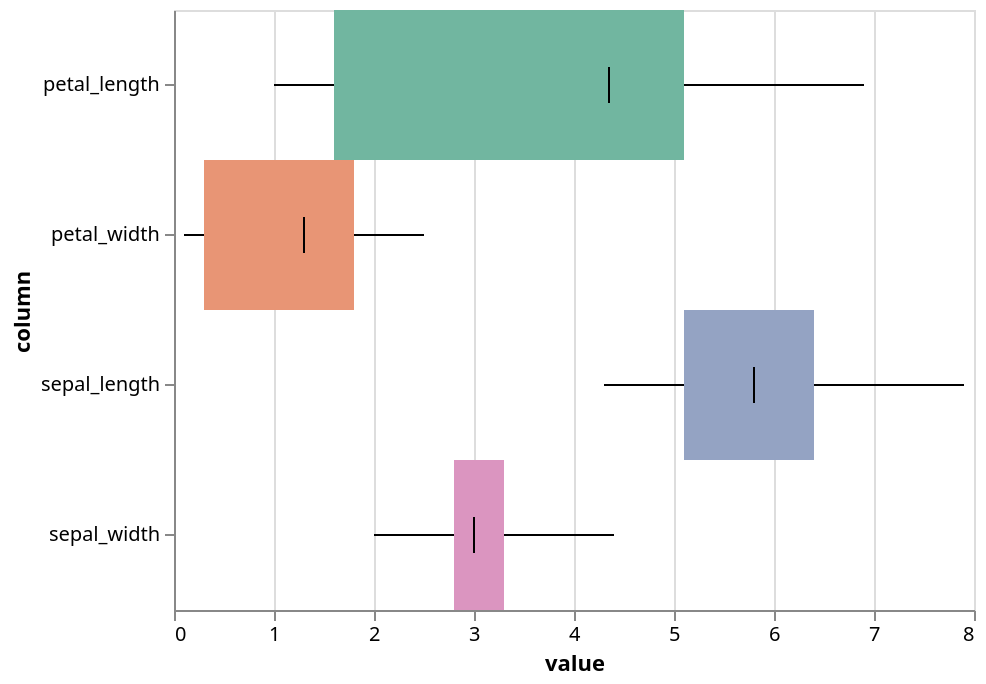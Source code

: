 {
  "$schema": "https://vega.github.io/schema/vega-lite/v5.json",
  "config": {
    "range": {
      "category": [
        "rgba(113,182,160,1)",
        "rgba(232,149,117,1)",
        "rgba(148,163,195,1)",
        "rgba(219,149,192,1)",
        "rgba(162,199,100,1)",
        "rgba(229,200,72,1)",
        "rgba(218,194,158,1)",
        "rgba(179,179,179,1)"
      ]
    },
    "view": {
      "height": 300,
      "width": 400
    }
  },
  "data": {
    "values": [
      {
        "column": "sepal_length",
        "value": 5.1
      },
      {
        "column": "sepal_length",
        "value": 4.9
      },
      {
        "column": "sepal_length",
        "value": 4.7
      },
      {
        "column": "sepal_length",
        "value": 4.6
      },
      {
        "column": "sepal_length",
        "value": 5
      },
      {
        "column": "sepal_length",
        "value": 5.4
      },
      {
        "column": "sepal_length",
        "value": 4.6
      },
      {
        "column": "sepal_length",
        "value": 5
      },
      {
        "column": "sepal_length",
        "value": 4.4
      },
      {
        "column": "sepal_length",
        "value": 4.9
      },
      {
        "column": "sepal_length",
        "value": 5.4
      },
      {
        "column": "sepal_length",
        "value": 4.8
      },
      {
        "column": "sepal_length",
        "value": 4.8
      },
      {
        "column": "sepal_length",
        "value": 4.3
      },
      {
        "column": "sepal_length",
        "value": 5.8
      },
      {
        "column": "sepal_length",
        "value": 5.7
      },
      {
        "column": "sepal_length",
        "value": 5.4
      },
      {
        "column": "sepal_length",
        "value": 5.1
      },
      {
        "column": "sepal_length",
        "value": 5.7
      },
      {
        "column": "sepal_length",
        "value": 5.1
      },
      {
        "column": "sepal_length",
        "value": 5.4
      },
      {
        "column": "sepal_length",
        "value": 5.1
      },
      {
        "column": "sepal_length",
        "value": 4.6
      },
      {
        "column": "sepal_length",
        "value": 5.1
      },
      {
        "column": "sepal_length",
        "value": 4.8
      },
      {
        "column": "sepal_length",
        "value": 5
      },
      {
        "column": "sepal_length",
        "value": 5
      },
      {
        "column": "sepal_length",
        "value": 5.2
      },
      {
        "column": "sepal_length",
        "value": 5.2
      },
      {
        "column": "sepal_length",
        "value": 4.7
      },
      {
        "column": "sepal_length",
        "value": 4.8
      },
      {
        "column": "sepal_length",
        "value": 5.4
      },
      {
        "column": "sepal_length",
        "value": 5.2
      },
      {
        "column": "sepal_length",
        "value": 5.5
      },
      {
        "column": "sepal_length",
        "value": 4.9
      },
      {
        "column": "sepal_length",
        "value": 5
      },
      {
        "column": "sepal_length",
        "value": 5.5
      },
      {
        "column": "sepal_length",
        "value": 4.9
      },
      {
        "column": "sepal_length",
        "value": 4.4
      },
      {
        "column": "sepal_length",
        "value": 5.1
      },
      {
        "column": "sepal_length",
        "value": 5
      },
      {
        "column": "sepal_length",
        "value": 4.5
      },
      {
        "column": "sepal_length",
        "value": 4.4
      },
      {
        "column": "sepal_length",
        "value": 5
      },
      {
        "column": "sepal_length",
        "value": 5.1
      },
      {
        "column": "sepal_length",
        "value": 4.8
      },
      {
        "column": "sepal_length",
        "value": 5.1
      },
      {
        "column": "sepal_length",
        "value": 4.6
      },
      {
        "column": "sepal_length",
        "value": 5.3
      },
      {
        "column": "sepal_length",
        "value": 5
      },
      {
        "column": "sepal_length",
        "value": 7
      },
      {
        "column": "sepal_length",
        "value": 6.4
      },
      {
        "column": "sepal_length",
        "value": 6.9
      },
      {
        "column": "sepal_length",
        "value": 5.5
      },
      {
        "column": "sepal_length",
        "value": 6.5
      },
      {
        "column": "sepal_length",
        "value": 5.7
      },
      {
        "column": "sepal_length",
        "value": 6.3
      },
      {
        "column": "sepal_length",
        "value": 4.9
      },
      {
        "column": "sepal_length",
        "value": 6.6
      },
      {
        "column": "sepal_length",
        "value": 5.2
      },
      {
        "column": "sepal_length",
        "value": 5
      },
      {
        "column": "sepal_length",
        "value": 5.9
      },
      {
        "column": "sepal_length",
        "value": 6
      },
      {
        "column": "sepal_length",
        "value": 6.1
      },
      {
        "column": "sepal_length",
        "value": 5.6
      },
      {
        "column": "sepal_length",
        "value": 6.7
      },
      {
        "column": "sepal_length",
        "value": 5.6
      },
      {
        "column": "sepal_length",
        "value": 5.8
      },
      {
        "column": "sepal_length",
        "value": 6.2
      },
      {
        "column": "sepal_length",
        "value": 5.6
      },
      {
        "column": "sepal_length",
        "value": 5.9
      },
      {
        "column": "sepal_length",
        "value": 6.1
      },
      {
        "column": "sepal_length",
        "value": 6.3
      },
      {
        "column": "sepal_length",
        "value": 6.1
      },
      {
        "column": "sepal_length",
        "value": 6.4
      },
      {
        "column": "sepal_length",
        "value": 6.6
      },
      {
        "column": "sepal_length",
        "value": 6.8
      },
      {
        "column": "sepal_length",
        "value": 6.7
      },
      {
        "column": "sepal_length",
        "value": 6
      },
      {
        "column": "sepal_length",
        "value": 5.7
      },
      {
        "column": "sepal_length",
        "value": 5.5
      },
      {
        "column": "sepal_length",
        "value": 5.5
      },
      {
        "column": "sepal_length",
        "value": 5.8
      },
      {
        "column": "sepal_length",
        "value": 6
      },
      {
        "column": "sepal_length",
        "value": 5.4
      },
      {
        "column": "sepal_length",
        "value": 6
      },
      {
        "column": "sepal_length",
        "value": 6.7
      },
      {
        "column": "sepal_length",
        "value": 6.3
      },
      {
        "column": "sepal_length",
        "value": 5.6
      },
      {
        "column": "sepal_length",
        "value": 5.5
      },
      {
        "column": "sepal_length",
        "value": 5.5
      },
      {
        "column": "sepal_length",
        "value": 6.1
      },
      {
        "column": "sepal_length",
        "value": 5.8
      },
      {
        "column": "sepal_length",
        "value": 5
      },
      {
        "column": "sepal_length",
        "value": 5.6
      },
      {
        "column": "sepal_length",
        "value": 5.7
      },
      {
        "column": "sepal_length",
        "value": 5.7
      },
      {
        "column": "sepal_length",
        "value": 6.2
      },
      {
        "column": "sepal_length",
        "value": 5.1
      },
      {
        "column": "sepal_length",
        "value": 5.7
      },
      {
        "column": "sepal_length",
        "value": 6.3
      },
      {
        "column": "sepal_length",
        "value": 5.8
      },
      {
        "column": "sepal_length",
        "value": 7.1
      },
      {
        "column": "sepal_length",
        "value": 6.3
      },
      {
        "column": "sepal_length",
        "value": 6.5
      },
      {
        "column": "sepal_length",
        "value": 7.6
      },
      {
        "column": "sepal_length",
        "value": 4.9
      },
      {
        "column": "sepal_length",
        "value": 7.3
      },
      {
        "column": "sepal_length",
        "value": 6.7
      },
      {
        "column": "sepal_length",
        "value": 7.2
      },
      {
        "column": "sepal_length",
        "value": 6.5
      },
      {
        "column": "sepal_length",
        "value": 6.4
      },
      {
        "column": "sepal_length",
        "value": 6.8
      },
      {
        "column": "sepal_length",
        "value": 5.7
      },
      {
        "column": "sepal_length",
        "value": 5.8
      },
      {
        "column": "sepal_length",
        "value": 6.4
      },
      {
        "column": "sepal_length",
        "value": 6.5
      },
      {
        "column": "sepal_length",
        "value": 7.7
      },
      {
        "column": "sepal_length",
        "value": 7.7
      },
      {
        "column": "sepal_length",
        "value": 6
      },
      {
        "column": "sepal_length",
        "value": 6.9
      },
      {
        "column": "sepal_length",
        "value": 5.6
      },
      {
        "column": "sepal_length",
        "value": 7.7
      },
      {
        "column": "sepal_length",
        "value": 6.3
      },
      {
        "column": "sepal_length",
        "value": 6.7
      },
      {
        "column": "sepal_length",
        "value": 7.2
      },
      {
        "column": "sepal_length",
        "value": 6.2
      },
      {
        "column": "sepal_length",
        "value": 6.1
      },
      {
        "column": "sepal_length",
        "value": 6.4
      },
      {
        "column": "sepal_length",
        "value": 7.2
      },
      {
        "column": "sepal_length",
        "value": 7.4
      },
      {
        "column": "sepal_length",
        "value": 7.9
      },
      {
        "column": "sepal_length",
        "value": 6.4
      },
      {
        "column": "sepal_length",
        "value": 6.3
      },
      {
        "column": "sepal_length",
        "value": 6.1
      },
      {
        "column": "sepal_length",
        "value": 7.7
      },
      {
        "column": "sepal_length",
        "value": 6.3
      },
      {
        "column": "sepal_length",
        "value": 6.4
      },
      {
        "column": "sepal_length",
        "value": 6
      },
      {
        "column": "sepal_length",
        "value": 6.9
      },
      {
        "column": "sepal_length",
        "value": 6.7
      },
      {
        "column": "sepal_length",
        "value": 6.9
      },
      {
        "column": "sepal_length",
        "value": 5.8
      },
      {
        "column": "sepal_length",
        "value": 6.8
      },
      {
        "column": "sepal_length",
        "value": 6.7
      },
      {
        "column": "sepal_length",
        "value": 6.7
      },
      {
        "column": "sepal_length",
        "value": 6.3
      },
      {
        "column": "sepal_length",
        "value": 6.5
      },
      {
        "column": "sepal_length",
        "value": 6.2
      },
      {
        "column": "sepal_length",
        "value": 5.9
      },
      {
        "column": "sepal_width",
        "value": 3.5
      },
      {
        "column": "sepal_width",
        "value": 3
      },
      {
        "column": "sepal_width",
        "value": 3.2
      },
      {
        "column": "sepal_width",
        "value": 3.1
      },
      {
        "column": "sepal_width",
        "value": 3.6
      },
      {
        "column": "sepal_width",
        "value": 3.9
      },
      {
        "column": "sepal_width",
        "value": 3.4
      },
      {
        "column": "sepal_width",
        "value": 3.4
      },
      {
        "column": "sepal_width",
        "value": 2.9
      },
      {
        "column": "sepal_width",
        "value": 3.1
      },
      {
        "column": "sepal_width",
        "value": 3.7
      },
      {
        "column": "sepal_width",
        "value": 3.4
      },
      {
        "column": "sepal_width",
        "value": 3
      },
      {
        "column": "sepal_width",
        "value": 3
      },
      {
        "column": "sepal_width",
        "value": 4
      },
      {
        "column": "sepal_width",
        "value": 4.4
      },
      {
        "column": "sepal_width",
        "value": 3.9
      },
      {
        "column": "sepal_width",
        "value": 3.5
      },
      {
        "column": "sepal_width",
        "value": 3.8
      },
      {
        "column": "sepal_width",
        "value": 3.8
      },
      {
        "column": "sepal_width",
        "value": 3.4
      },
      {
        "column": "sepal_width",
        "value": 3.7
      },
      {
        "column": "sepal_width",
        "value": 3.6
      },
      {
        "column": "sepal_width",
        "value": 3.3
      },
      {
        "column": "sepal_width",
        "value": 3.4
      },
      {
        "column": "sepal_width",
        "value": 3
      },
      {
        "column": "sepal_width",
        "value": 3.4
      },
      {
        "column": "sepal_width",
        "value": 3.5
      },
      {
        "column": "sepal_width",
        "value": 3.4
      },
      {
        "column": "sepal_width",
        "value": 3.2
      },
      {
        "column": "sepal_width",
        "value": 3.1
      },
      {
        "column": "sepal_width",
        "value": 3.4
      },
      {
        "column": "sepal_width",
        "value": 4.1
      },
      {
        "column": "sepal_width",
        "value": 4.2
      },
      {
        "column": "sepal_width",
        "value": 3.1
      },
      {
        "column": "sepal_width",
        "value": 3.2
      },
      {
        "column": "sepal_width",
        "value": 3.5
      },
      {
        "column": "sepal_width",
        "value": 3.6
      },
      {
        "column": "sepal_width",
        "value": 3
      },
      {
        "column": "sepal_width",
        "value": 3.4
      },
      {
        "column": "sepal_width",
        "value": 3.5
      },
      {
        "column": "sepal_width",
        "value": 2.3
      },
      {
        "column": "sepal_width",
        "value": 3.2
      },
      {
        "column": "sepal_width",
        "value": 3.5
      },
      {
        "column": "sepal_width",
        "value": 3.8
      },
      {
        "column": "sepal_width",
        "value": 3
      },
      {
        "column": "sepal_width",
        "value": 3.8
      },
      {
        "column": "sepal_width",
        "value": 3.2
      },
      {
        "column": "sepal_width",
        "value": 3.7
      },
      {
        "column": "sepal_width",
        "value": 3.3
      },
      {
        "column": "sepal_width",
        "value": 3.2
      },
      {
        "column": "sepal_width",
        "value": 3.2
      },
      {
        "column": "sepal_width",
        "value": 3.1
      },
      {
        "column": "sepal_width",
        "value": 2.3
      },
      {
        "column": "sepal_width",
        "value": 2.8
      },
      {
        "column": "sepal_width",
        "value": 2.8
      },
      {
        "column": "sepal_width",
        "value": 3.3
      },
      {
        "column": "sepal_width",
        "value": 2.4
      },
      {
        "column": "sepal_width",
        "value": 2.9
      },
      {
        "column": "sepal_width",
        "value": 2.7
      },
      {
        "column": "sepal_width",
        "value": 2
      },
      {
        "column": "sepal_width",
        "value": 3
      },
      {
        "column": "sepal_width",
        "value": 2.2
      },
      {
        "column": "sepal_width",
        "value": 2.9
      },
      {
        "column": "sepal_width",
        "value": 2.9
      },
      {
        "column": "sepal_width",
        "value": 3.1
      },
      {
        "column": "sepal_width",
        "value": 3
      },
      {
        "column": "sepal_width",
        "value": 2.7
      },
      {
        "column": "sepal_width",
        "value": 2.2
      },
      {
        "column": "sepal_width",
        "value": 2.5
      },
      {
        "column": "sepal_width",
        "value": 3.2
      },
      {
        "column": "sepal_width",
        "value": 2.8
      },
      {
        "column": "sepal_width",
        "value": 2.5
      },
      {
        "column": "sepal_width",
        "value": 2.8
      },
      {
        "column": "sepal_width",
        "value": 2.9
      },
      {
        "column": "sepal_width",
        "value": 3
      },
      {
        "column": "sepal_width",
        "value": 2.8
      },
      {
        "column": "sepal_width",
        "value": 3
      },
      {
        "column": "sepal_width",
        "value": 2.9
      },
      {
        "column": "sepal_width",
        "value": 2.6
      },
      {
        "column": "sepal_width",
        "value": 2.4
      },
      {
        "column": "sepal_width",
        "value": 2.4
      },
      {
        "column": "sepal_width",
        "value": 2.7
      },
      {
        "column": "sepal_width",
        "value": 2.7
      },
      {
        "column": "sepal_width",
        "value": 3
      },
      {
        "column": "sepal_width",
        "value": 3.4
      },
      {
        "column": "sepal_width",
        "value": 3.1
      },
      {
        "column": "sepal_width",
        "value": 2.3
      },
      {
        "column": "sepal_width",
        "value": 3
      },
      {
        "column": "sepal_width",
        "value": 2.5
      },
      {
        "column": "sepal_width",
        "value": 2.6
      },
      {
        "column": "sepal_width",
        "value": 3
      },
      {
        "column": "sepal_width",
        "value": 2.6
      },
      {
        "column": "sepal_width",
        "value": 2.3
      },
      {
        "column": "sepal_width",
        "value": 2.7
      },
      {
        "column": "sepal_width",
        "value": 3
      },
      {
        "column": "sepal_width",
        "value": 2.9
      },
      {
        "column": "sepal_width",
        "value": 2.9
      },
      {
        "column": "sepal_width",
        "value": 2.5
      },
      {
        "column": "sepal_width",
        "value": 2.8
      },
      {
        "column": "sepal_width",
        "value": 3.3
      },
      {
        "column": "sepal_width",
        "value": 2.7
      },
      {
        "column": "sepal_width",
        "value": 3
      },
      {
        "column": "sepal_width",
        "value": 2.9
      },
      {
        "column": "sepal_width",
        "value": 3
      },
      {
        "column": "sepal_width",
        "value": 3
      },
      {
        "column": "sepal_width",
        "value": 2.5
      },
      {
        "column": "sepal_width",
        "value": 2.9
      },
      {
        "column": "sepal_width",
        "value": 2.5
      },
      {
        "column": "sepal_width",
        "value": 3.6
      },
      {
        "column": "sepal_width",
        "value": 3.2
      },
      {
        "column": "sepal_width",
        "value": 2.7
      },
      {
        "column": "sepal_width",
        "value": 3
      },
      {
        "column": "sepal_width",
        "value": 2.5
      },
      {
        "column": "sepal_width",
        "value": 2.8
      },
      {
        "column": "sepal_width",
        "value": 3.2
      },
      {
        "column": "sepal_width",
        "value": 3
      },
      {
        "column": "sepal_width",
        "value": 3.8
      },
      {
        "column": "sepal_width",
        "value": 2.6
      },
      {
        "column": "sepal_width",
        "value": 2.2
      },
      {
        "column": "sepal_width",
        "value": 3.2
      },
      {
        "column": "sepal_width",
        "value": 2.8
      },
      {
        "column": "sepal_width",
        "value": 2.8
      },
      {
        "column": "sepal_width",
        "value": 2.7
      },
      {
        "column": "sepal_width",
        "value": 3.3
      },
      {
        "column": "sepal_width",
        "value": 3.2
      },
      {
        "column": "sepal_width",
        "value": 2.8
      },
      {
        "column": "sepal_width",
        "value": 3
      },
      {
        "column": "sepal_width",
        "value": 2.8
      },
      {
        "column": "sepal_width",
        "value": 3
      },
      {
        "column": "sepal_width",
        "value": 2.8
      },
      {
        "column": "sepal_width",
        "value": 3.8
      },
      {
        "column": "sepal_width",
        "value": 2.8
      },
      {
        "column": "sepal_width",
        "value": 2.8
      },
      {
        "column": "sepal_width",
        "value": 2.6
      },
      {
        "column": "sepal_width",
        "value": 3
      },
      {
        "column": "sepal_width",
        "value": 3.4
      },
      {
        "column": "sepal_width",
        "value": 3.1
      },
      {
        "column": "sepal_width",
        "value": 3
      },
      {
        "column": "sepal_width",
        "value": 3.1
      },
      {
        "column": "sepal_width",
        "value": 3.1
      },
      {
        "column": "sepal_width",
        "value": 3.1
      },
      {
        "column": "sepal_width",
        "value": 2.7
      },
      {
        "column": "sepal_width",
        "value": 3.2
      },
      {
        "column": "sepal_width",
        "value": 3.3
      },
      {
        "column": "sepal_width",
        "value": 3
      },
      {
        "column": "sepal_width",
        "value": 2.5
      },
      {
        "column": "sepal_width",
        "value": 3
      },
      {
        "column": "sepal_width",
        "value": 3.4
      },
      {
        "column": "sepal_width",
        "value": 3
      },
      {
        "column": "petal_length",
        "value": 1.4
      },
      {
        "column": "petal_length",
        "value": 1.4
      },
      {
        "column": "petal_length",
        "value": 1.3
      },
      {
        "column": "petal_length",
        "value": 1.5
      },
      {
        "column": "petal_length",
        "value": 1.4
      },
      {
        "column": "petal_length",
        "value": 1.7
      },
      {
        "column": "petal_length",
        "value": 1.4
      },
      {
        "column": "petal_length",
        "value": 1.5
      },
      {
        "column": "petal_length",
        "value": 1.4
      },
      {
        "column": "petal_length",
        "value": 1.5
      },
      {
        "column": "petal_length",
        "value": 1.5
      },
      {
        "column": "petal_length",
        "value": 1.6
      },
      {
        "column": "petal_length",
        "value": 1.4
      },
      {
        "column": "petal_length",
        "value": 1.1
      },
      {
        "column": "petal_length",
        "value": 1.2
      },
      {
        "column": "petal_length",
        "value": 1.5
      },
      {
        "column": "petal_length",
        "value": 1.3
      },
      {
        "column": "petal_length",
        "value": 1.4
      },
      {
        "column": "petal_length",
        "value": 1.7
      },
      {
        "column": "petal_length",
        "value": 1.5
      },
      {
        "column": "petal_length",
        "value": 1.7
      },
      {
        "column": "petal_length",
        "value": 1.5
      },
      {
        "column": "petal_length",
        "value": 1
      },
      {
        "column": "petal_length",
        "value": 1.7
      },
      {
        "column": "petal_length",
        "value": 1.9
      },
      {
        "column": "petal_length",
        "value": 1.6
      },
      {
        "column": "petal_length",
        "value": 1.6
      },
      {
        "column": "petal_length",
        "value": 1.5
      },
      {
        "column": "petal_length",
        "value": 1.4
      },
      {
        "column": "petal_length",
        "value": 1.6
      },
      {
        "column": "petal_length",
        "value": 1.6
      },
      {
        "column": "petal_length",
        "value": 1.5
      },
      {
        "column": "petal_length",
        "value": 1.5
      },
      {
        "column": "petal_length",
        "value": 1.4
      },
      {
        "column": "petal_length",
        "value": 1.5
      },
      {
        "column": "petal_length",
        "value": 1.2
      },
      {
        "column": "petal_length",
        "value": 1.3
      },
      {
        "column": "petal_length",
        "value": 1.4
      },
      {
        "column": "petal_length",
        "value": 1.3
      },
      {
        "column": "petal_length",
        "value": 1.5
      },
      {
        "column": "petal_length",
        "value": 1.3
      },
      {
        "column": "petal_length",
        "value": 1.3
      },
      {
        "column": "petal_length",
        "value": 1.3
      },
      {
        "column": "petal_length",
        "value": 1.6
      },
      {
        "column": "petal_length",
        "value": 1.9
      },
      {
        "column": "petal_length",
        "value": 1.4
      },
      {
        "column": "petal_length",
        "value": 1.6
      },
      {
        "column": "petal_length",
        "value": 1.4
      },
      {
        "column": "petal_length",
        "value": 1.5
      },
      {
        "column": "petal_length",
        "value": 1.4
      },
      {
        "column": "petal_length",
        "value": 4.7
      },
      {
        "column": "petal_length",
        "value": 4.5
      },
      {
        "column": "petal_length",
        "value": 4.9
      },
      {
        "column": "petal_length",
        "value": 4
      },
      {
        "column": "petal_length",
        "value": 4.6
      },
      {
        "column": "petal_length",
        "value": 4.5
      },
      {
        "column": "petal_length",
        "value": 4.7
      },
      {
        "column": "petal_length",
        "value": 3.3
      },
      {
        "column": "petal_length",
        "value": 4.6
      },
      {
        "column": "petal_length",
        "value": 3.9
      },
      {
        "column": "petal_length",
        "value": 3.5
      },
      {
        "column": "petal_length",
        "value": 4.2
      },
      {
        "column": "petal_length",
        "value": 4
      },
      {
        "column": "petal_length",
        "value": 4.7
      },
      {
        "column": "petal_length",
        "value": 3.6
      },
      {
        "column": "petal_length",
        "value": 4.4
      },
      {
        "column": "petal_length",
        "value": 4.5
      },
      {
        "column": "petal_length",
        "value": 4.1
      },
      {
        "column": "petal_length",
        "value": 4.5
      },
      {
        "column": "petal_length",
        "value": 3.9
      },
      {
        "column": "petal_length",
        "value": 4.8
      },
      {
        "column": "petal_length",
        "value": 4
      },
      {
        "column": "petal_length",
        "value": 4.9
      },
      {
        "column": "petal_length",
        "value": 4.7
      },
      {
        "column": "petal_length",
        "value": 4.3
      },
      {
        "column": "petal_length",
        "value": 4.4
      },
      {
        "column": "petal_length",
        "value": 4.8
      },
      {
        "column": "petal_length",
        "value": 5
      },
      {
        "column": "petal_length",
        "value": 4.5
      },
      {
        "column": "petal_length",
        "value": 3.5
      },
      {
        "column": "petal_length",
        "value": 3.8
      },
      {
        "column": "petal_length",
        "value": 3.7
      },
      {
        "column": "petal_length",
        "value": 3.9
      },
      {
        "column": "petal_length",
        "value": 5.1
      },
      {
        "column": "petal_length",
        "value": 4.5
      },
      {
        "column": "petal_length",
        "value": 4.5
      },
      {
        "column": "petal_length",
        "value": 4.7
      },
      {
        "column": "petal_length",
        "value": 4.4
      },
      {
        "column": "petal_length",
        "value": 4.1
      },
      {
        "column": "petal_length",
        "value": 4
      },
      {
        "column": "petal_length",
        "value": 4.4
      },
      {
        "column": "petal_length",
        "value": 4.6
      },
      {
        "column": "petal_length",
        "value": 4
      },
      {
        "column": "petal_length",
        "value": 3.3
      },
      {
        "column": "petal_length",
        "value": 4.2
      },
      {
        "column": "petal_length",
        "value": 4.2
      },
      {
        "column": "petal_length",
        "value": 4.2
      },
      {
        "column": "petal_length",
        "value": 4.3
      },
      {
        "column": "petal_length",
        "value": 3
      },
      {
        "column": "petal_length",
        "value": 4.1
      },
      {
        "column": "petal_length",
        "value": 6
      },
      {
        "column": "petal_length",
        "value": 5.1
      },
      {
        "column": "petal_length",
        "value": 5.9
      },
      {
        "column": "petal_length",
        "value": 5.6
      },
      {
        "column": "petal_length",
        "value": 5.8
      },
      {
        "column": "petal_length",
        "value": 6.6
      },
      {
        "column": "petal_length",
        "value": 4.5
      },
      {
        "column": "petal_length",
        "value": 6.3
      },
      {
        "column": "petal_length",
        "value": 5.8
      },
      {
        "column": "petal_length",
        "value": 6.1
      },
      {
        "column": "petal_length",
        "value": 5.1
      },
      {
        "column": "petal_length",
        "value": 5.3
      },
      {
        "column": "petal_length",
        "value": 5.5
      },
      {
        "column": "petal_length",
        "value": 5
      },
      {
        "column": "petal_length",
        "value": 5.1
      },
      {
        "column": "petal_length",
        "value": 5.3
      },
      {
        "column": "petal_length",
        "value": 5.5
      },
      {
        "column": "petal_length",
        "value": 6.7
      },
      {
        "column": "petal_length",
        "value": 6.9
      },
      {
        "column": "petal_length",
        "value": 5
      },
      {
        "column": "petal_length",
        "value": 5.7
      },
      {
        "column": "petal_length",
        "value": 4.9
      },
      {
        "column": "petal_length",
        "value": 6.7
      },
      {
        "column": "petal_length",
        "value": 4.9
      },
      {
        "column": "petal_length",
        "value": 5.7
      },
      {
        "column": "petal_length",
        "value": 6
      },
      {
        "column": "petal_length",
        "value": 4.8
      },
      {
        "column": "petal_length",
        "value": 4.9
      },
      {
        "column": "petal_length",
        "value": 5.6
      },
      {
        "column": "petal_length",
        "value": 5.8
      },
      {
        "column": "petal_length",
        "value": 6.1
      },
      {
        "column": "petal_length",
        "value": 6.4
      },
      {
        "column": "petal_length",
        "value": 5.6
      },
      {
        "column": "petal_length",
        "value": 5.1
      },
      {
        "column": "petal_length",
        "value": 5.6
      },
      {
        "column": "petal_length",
        "value": 6.1
      },
      {
        "column": "petal_length",
        "value": 5.6
      },
      {
        "column": "petal_length",
        "value": 5.5
      },
      {
        "column": "petal_length",
        "value": 4.8
      },
      {
        "column": "petal_length",
        "value": 5.4
      },
      {
        "column": "petal_length",
        "value": 5.6
      },
      {
        "column": "petal_length",
        "value": 5.1
      },
      {
        "column": "petal_length",
        "value": 5.1
      },
      {
        "column": "petal_length",
        "value": 5.9
      },
      {
        "column": "petal_length",
        "value": 5.7
      },
      {
        "column": "petal_length",
        "value": 5.2
      },
      {
        "column": "petal_length",
        "value": 5
      },
      {
        "column": "petal_length",
        "value": 5.2
      },
      {
        "column": "petal_length",
        "value": 5.4
      },
      {
        "column": "petal_length",
        "value": 5.1
      },
      {
        "column": "petal_width",
        "value": 0.2
      },
      {
        "column": "petal_width",
        "value": 0.2
      },
      {
        "column": "petal_width",
        "value": 0.2
      },
      {
        "column": "petal_width",
        "value": 0.2
      },
      {
        "column": "petal_width",
        "value": 0.2
      },
      {
        "column": "petal_width",
        "value": 0.4
      },
      {
        "column": "petal_width",
        "value": 0.3
      },
      {
        "column": "petal_width",
        "value": 0.2
      },
      {
        "column": "petal_width",
        "value": 0.2
      },
      {
        "column": "petal_width",
        "value": 0.1
      },
      {
        "column": "petal_width",
        "value": 0.2
      },
      {
        "column": "petal_width",
        "value": 0.2
      },
      {
        "column": "petal_width",
        "value": 0.1
      },
      {
        "column": "petal_width",
        "value": 0.1
      },
      {
        "column": "petal_width",
        "value": 0.2
      },
      {
        "column": "petal_width",
        "value": 0.4
      },
      {
        "column": "petal_width",
        "value": 0.4
      },
      {
        "column": "petal_width",
        "value": 0.3
      },
      {
        "column": "petal_width",
        "value": 0.3
      },
      {
        "column": "petal_width",
        "value": 0.3
      },
      {
        "column": "petal_width",
        "value": 0.2
      },
      {
        "column": "petal_width",
        "value": 0.4
      },
      {
        "column": "petal_width",
        "value": 0.2
      },
      {
        "column": "petal_width",
        "value": 0.5
      },
      {
        "column": "petal_width",
        "value": 0.2
      },
      {
        "column": "petal_width",
        "value": 0.2
      },
      {
        "column": "petal_width",
        "value": 0.4
      },
      {
        "column": "petal_width",
        "value": 0.2
      },
      {
        "column": "petal_width",
        "value": 0.2
      },
      {
        "column": "petal_width",
        "value": 0.2
      },
      {
        "column": "petal_width",
        "value": 0.2
      },
      {
        "column": "petal_width",
        "value": 0.4
      },
      {
        "column": "petal_width",
        "value": 0.1
      },
      {
        "column": "petal_width",
        "value": 0.2
      },
      {
        "column": "petal_width",
        "value": 0.2
      },
      {
        "column": "petal_width",
        "value": 0.2
      },
      {
        "column": "petal_width",
        "value": 0.2
      },
      {
        "column": "petal_width",
        "value": 0.1
      },
      {
        "column": "petal_width",
        "value": 0.2
      },
      {
        "column": "petal_width",
        "value": 0.2
      },
      {
        "column": "petal_width",
        "value": 0.3
      },
      {
        "column": "petal_width",
        "value": 0.3
      },
      {
        "column": "petal_width",
        "value": 0.2
      },
      {
        "column": "petal_width",
        "value": 0.6
      },
      {
        "column": "petal_width",
        "value": 0.4
      },
      {
        "column": "petal_width",
        "value": 0.3
      },
      {
        "column": "petal_width",
        "value": 0.2
      },
      {
        "column": "petal_width",
        "value": 0.2
      },
      {
        "column": "petal_width",
        "value": 0.2
      },
      {
        "column": "petal_width",
        "value": 0.2
      },
      {
        "column": "petal_width",
        "value": 1.4
      },
      {
        "column": "petal_width",
        "value": 1.5
      },
      {
        "column": "petal_width",
        "value": 1.5
      },
      {
        "column": "petal_width",
        "value": 1.3
      },
      {
        "column": "petal_width",
        "value": 1.5
      },
      {
        "column": "petal_width",
        "value": 1.3
      },
      {
        "column": "petal_width",
        "value": 1.6
      },
      {
        "column": "petal_width",
        "value": 1
      },
      {
        "column": "petal_width",
        "value": 1.3
      },
      {
        "column": "petal_width",
        "value": 1.4
      },
      {
        "column": "petal_width",
        "value": 1
      },
      {
        "column": "petal_width",
        "value": 1.5
      },
      {
        "column": "petal_width",
        "value": 1
      },
      {
        "column": "petal_width",
        "value": 1.4
      },
      {
        "column": "petal_width",
        "value": 1.3
      },
      {
        "column": "petal_width",
        "value": 1.4
      },
      {
        "column": "petal_width",
        "value": 1.5
      },
      {
        "column": "petal_width",
        "value": 1
      },
      {
        "column": "petal_width",
        "value": 1.5
      },
      {
        "column": "petal_width",
        "value": 1.1
      },
      {
        "column": "petal_width",
        "value": 1.8
      },
      {
        "column": "petal_width",
        "value": 1.3
      },
      {
        "column": "petal_width",
        "value": 1.5
      },
      {
        "column": "petal_width",
        "value": 1.2
      },
      {
        "column": "petal_width",
        "value": 1.3
      },
      {
        "column": "petal_width",
        "value": 1.4
      },
      {
        "column": "petal_width",
        "value": 1.4
      },
      {
        "column": "petal_width",
        "value": 1.7
      },
      {
        "column": "petal_width",
        "value": 1.5
      },
      {
        "column": "petal_width",
        "value": 1
      },
      {
        "column": "petal_width",
        "value": 1.1
      },
      {
        "column": "petal_width",
        "value": 1
      },
      {
        "column": "petal_width",
        "value": 1.2
      },
      {
        "column": "petal_width",
        "value": 1.6
      },
      {
        "column": "petal_width",
        "value": 1.5
      },
      {
        "column": "petal_width",
        "value": 1.6
      },
      {
        "column": "petal_width",
        "value": 1.5
      },
      {
        "column": "petal_width",
        "value": 1.3
      },
      {
        "column": "petal_width",
        "value": 1.3
      },
      {
        "column": "petal_width",
        "value": 1.3
      },
      {
        "column": "petal_width",
        "value": 1.2
      },
      {
        "column": "petal_width",
        "value": 1.4
      },
      {
        "column": "petal_width",
        "value": 1.2
      },
      {
        "column": "petal_width",
        "value": 1
      },
      {
        "column": "petal_width",
        "value": 1.3
      },
      {
        "column": "petal_width",
        "value": 1.2
      },
      {
        "column": "petal_width",
        "value": 1.3
      },
      {
        "column": "petal_width",
        "value": 1.3
      },
      {
        "column": "petal_width",
        "value": 1.1
      },
      {
        "column": "petal_width",
        "value": 1.3
      },
      {
        "column": "petal_width",
        "value": 2.5
      },
      {
        "column": "petal_width",
        "value": 1.9
      },
      {
        "column": "petal_width",
        "value": 2.1
      },
      {
        "column": "petal_width",
        "value": 1.8
      },
      {
        "column": "petal_width",
        "value": 2.2
      },
      {
        "column": "petal_width",
        "value": 2.1
      },
      {
        "column": "petal_width",
        "value": 1.7
      },
      {
        "column": "petal_width",
        "value": 1.8
      },
      {
        "column": "petal_width",
        "value": 1.8
      },
      {
        "column": "petal_width",
        "value": 2.5
      },
      {
        "column": "petal_width",
        "value": 2
      },
      {
        "column": "petal_width",
        "value": 1.9
      },
      {
        "column": "petal_width",
        "value": 2.1
      },
      {
        "column": "petal_width",
        "value": 2
      },
      {
        "column": "petal_width",
        "value": 2.4
      },
      {
        "column": "petal_width",
        "value": 2.3
      },
      {
        "column": "petal_width",
        "value": 1.8
      },
      {
        "column": "petal_width",
        "value": 2.2
      },
      {
        "column": "petal_width",
        "value": 2.3
      },
      {
        "column": "petal_width",
        "value": 1.5
      },
      {
        "column": "petal_width",
        "value": 2.3
      },
      {
        "column": "petal_width",
        "value": 2
      },
      {
        "column": "petal_width",
        "value": 2
      },
      {
        "column": "petal_width",
        "value": 1.8
      },
      {
        "column": "petal_width",
        "value": 2.1
      },
      {
        "column": "petal_width",
        "value": 1.8
      },
      {
        "column": "petal_width",
        "value": 1.8
      },
      {
        "column": "petal_width",
        "value": 1.8
      },
      {
        "column": "petal_width",
        "value": 2.1
      },
      {
        "column": "petal_width",
        "value": 1.6
      },
      {
        "column": "petal_width",
        "value": 1.9
      },
      {
        "column": "petal_width",
        "value": 2
      },
      {
        "column": "petal_width",
        "value": 2.2
      },
      {
        "column": "petal_width",
        "value": 1.5
      },
      {
        "column": "petal_width",
        "value": 1.4
      },
      {
        "column": "petal_width",
        "value": 2.3
      },
      {
        "column": "petal_width",
        "value": 2.4
      },
      {
        "column": "petal_width",
        "value": 1.8
      },
      {
        "column": "petal_width",
        "value": 1.8
      },
      {
        "column": "petal_width",
        "value": 2.1
      },
      {
        "column": "petal_width",
        "value": 2.4
      },
      {
        "column": "petal_width",
        "value": 2.3
      },
      {
        "column": "petal_width",
        "value": 1.9
      },
      {
        "column": "petal_width",
        "value": 2.3
      },
      {
        "column": "petal_width",
        "value": 2.5
      },
      {
        "column": "petal_width",
        "value": 2.3
      },
      {
        "column": "petal_width",
        "value": 1.9
      },
      {
        "column": "petal_width",
        "value": 2
      },
      {
        "column": "petal_width",
        "value": 2.3
      },
      {
        "column": "petal_width",
        "value": 1.8
      }
    ]
  },
  "layer": [
    {
      "encoding": {
        "x": {
          "aggregate": "min",
          "field": "value",
          "type": "quantitative"
        },
        "x2": {
          "aggregate": "max",
          "field": "value",
          "type": "quantitative"
        },
        "y": {
          "field": "column",
          "type": "nominal"
        }
      },
      "mark": "rule"
    },
    {
      "encoding": {
        "color": {
          "field": "column",
          "legend": null,
          "type": "nominal"
        },
        "x": {
          "aggregate": "q1",
          "axis": {
            "title": "value"
          },
          "field": "value",
          "type": "quantitative"
        },
        "x2": {
          "aggregate": "q3",
          "field": "value",
          "type": "quantitative"
        },
        "y": {
          "field": "column",
          "type": "nominal"
        }
      },
      "mark": "bar"
    },
    {
      "encoding": {
        "x": {
          "aggregate": "median",
          "field": "value",
          "type": "quantitative"
        },
        "y": {
          "field": "column",
          "type": "nominal"
        }
      },
      "mark": {
        "color": "black",
        "size": 18,
        "type": "tick"
      }
    }
  ]
}